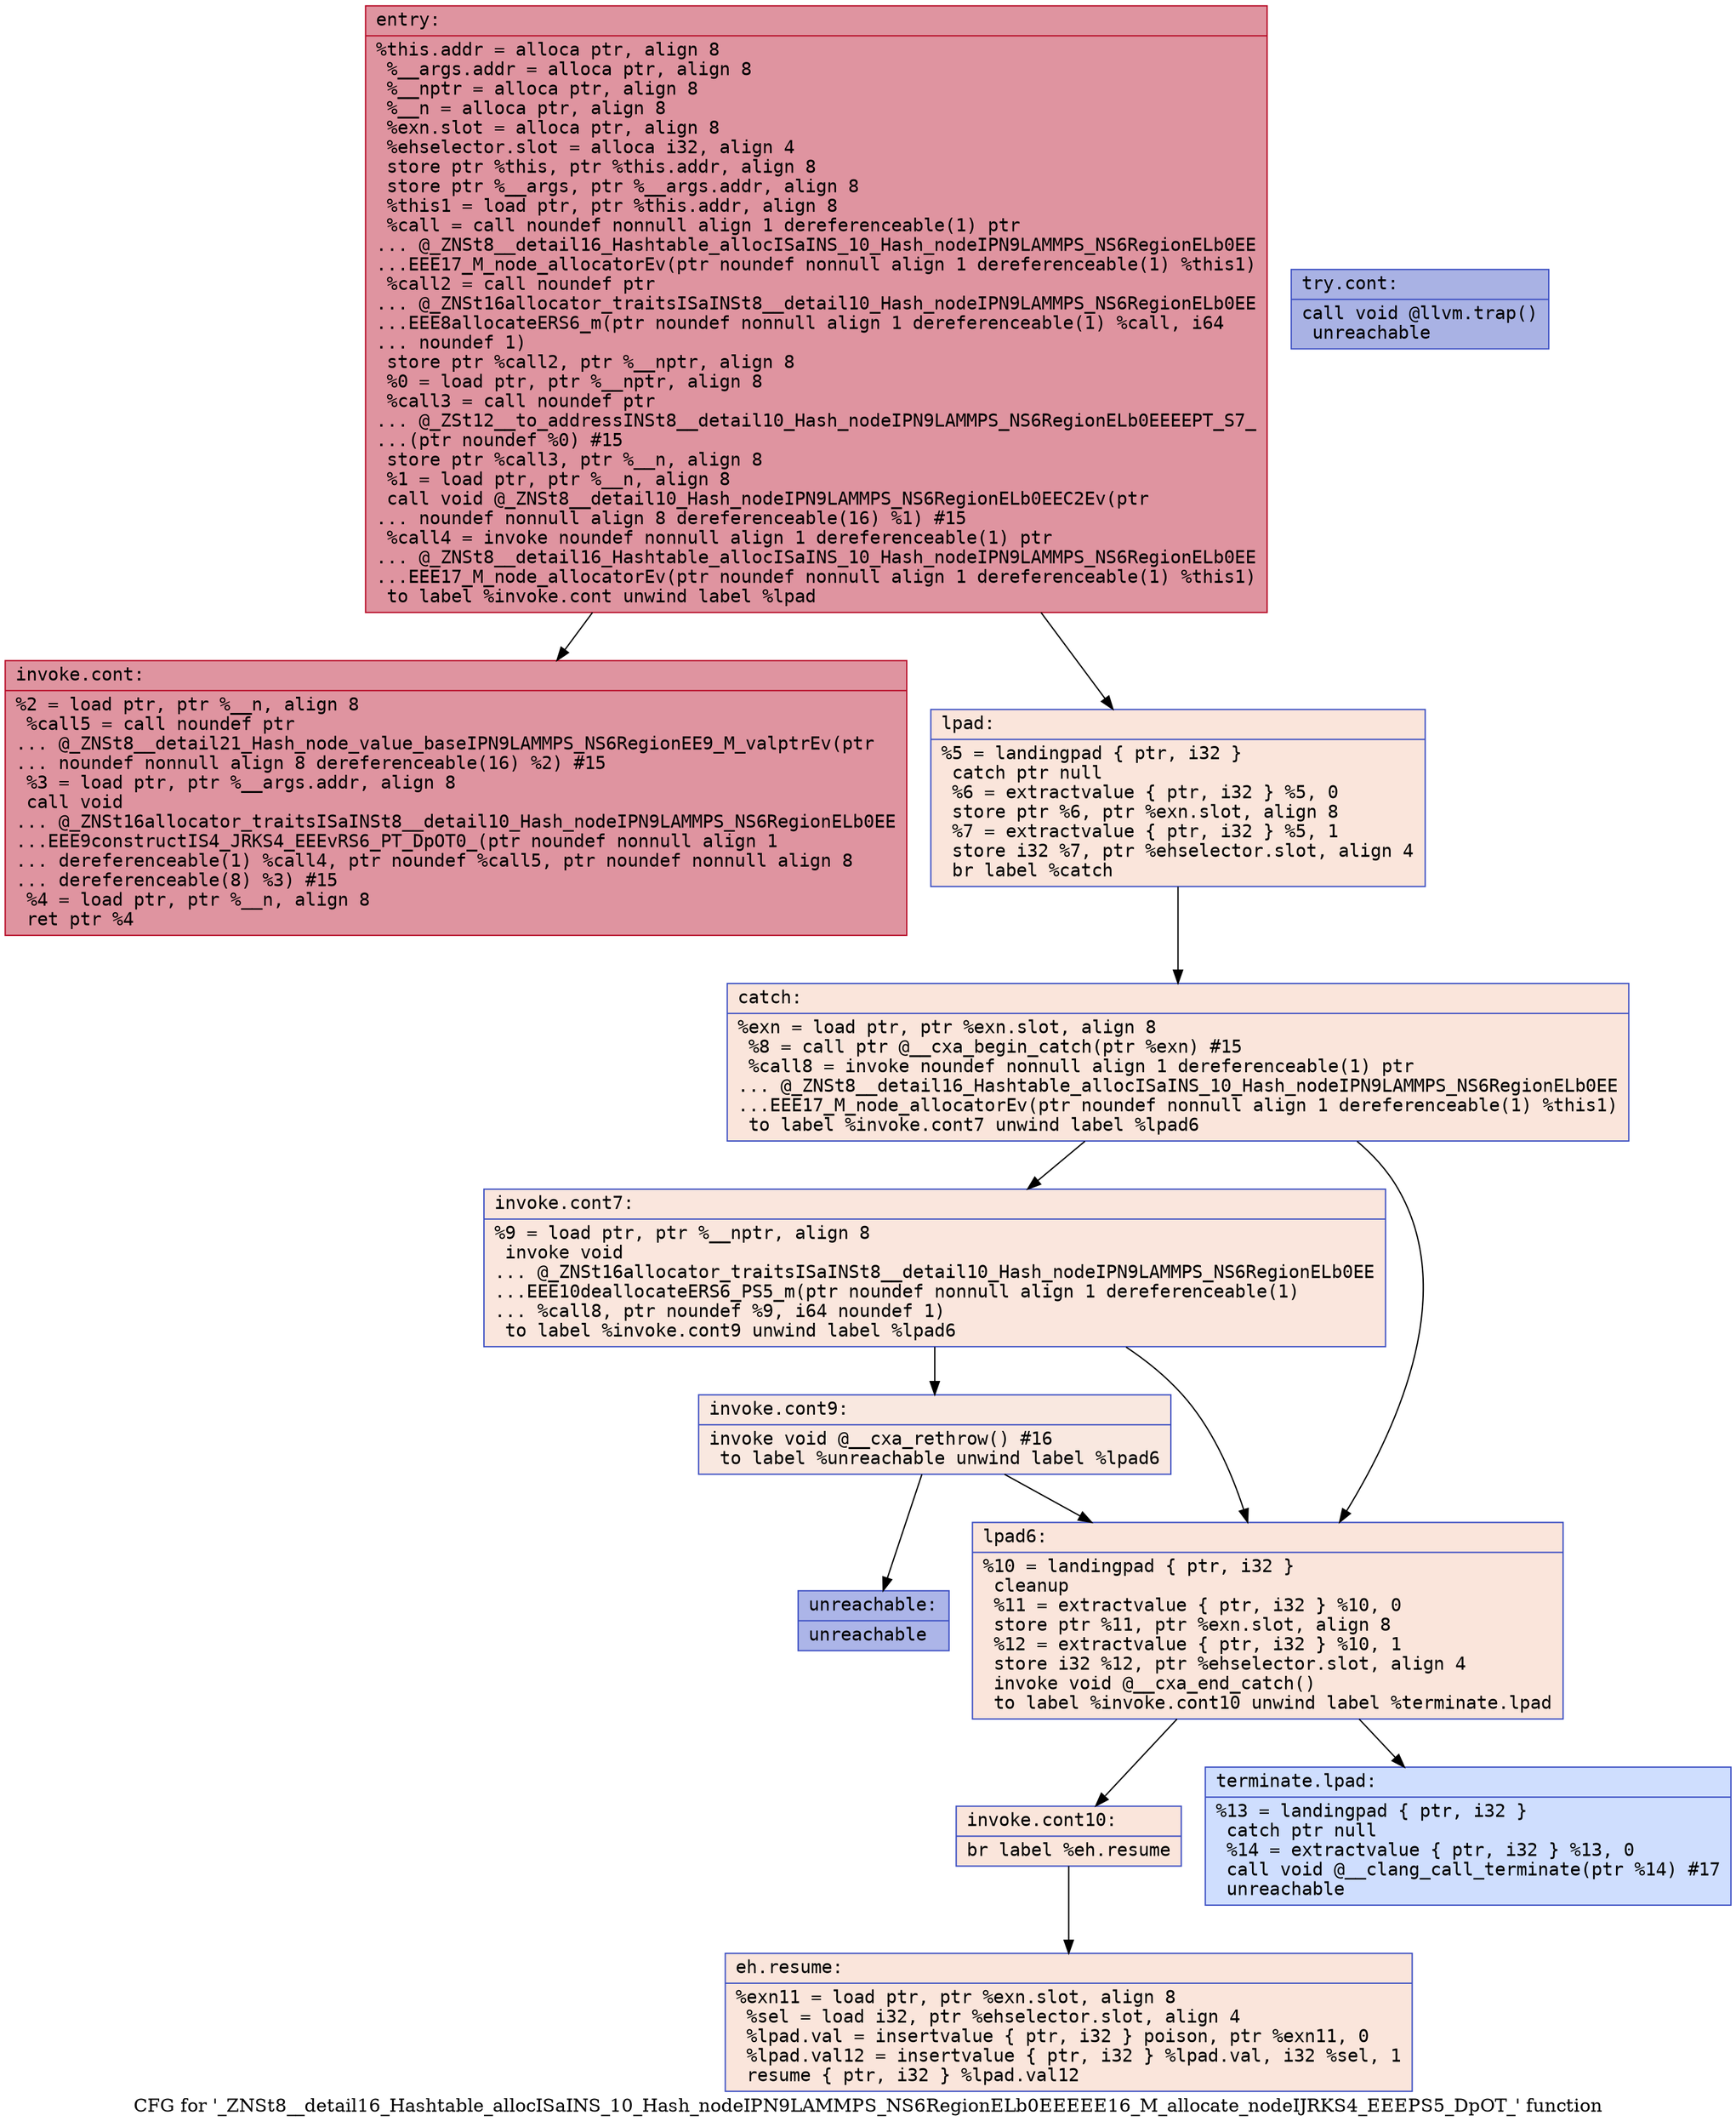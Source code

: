 digraph "CFG for '_ZNSt8__detail16_Hashtable_allocISaINS_10_Hash_nodeIPN9LAMMPS_NS6RegionELb0EEEEE16_M_allocate_nodeIJRKS4_EEEPS5_DpOT_' function" {
	label="CFG for '_ZNSt8__detail16_Hashtable_allocISaINS_10_Hash_nodeIPN9LAMMPS_NS6RegionELb0EEEEE16_M_allocate_nodeIJRKS4_EEEPS5_DpOT_' function";

	Node0x561837f4e920 [shape=record,color="#b70d28ff", style=filled, fillcolor="#b70d2870" fontname="Courier",label="{entry:\l|  %this.addr = alloca ptr, align 8\l  %__args.addr = alloca ptr, align 8\l  %__nptr = alloca ptr, align 8\l  %__n = alloca ptr, align 8\l  %exn.slot = alloca ptr, align 8\l  %ehselector.slot = alloca i32, align 4\l  store ptr %this, ptr %this.addr, align 8\l  store ptr %__args, ptr %__args.addr, align 8\l  %this1 = load ptr, ptr %this.addr, align 8\l  %call = call noundef nonnull align 1 dereferenceable(1) ptr\l... @_ZNSt8__detail16_Hashtable_allocISaINS_10_Hash_nodeIPN9LAMMPS_NS6RegionELb0EE\l...EEE17_M_node_allocatorEv(ptr noundef nonnull align 1 dereferenceable(1) %this1)\l  %call2 = call noundef ptr\l... @_ZNSt16allocator_traitsISaINSt8__detail10_Hash_nodeIPN9LAMMPS_NS6RegionELb0EE\l...EEE8allocateERS6_m(ptr noundef nonnull align 1 dereferenceable(1) %call, i64\l... noundef 1)\l  store ptr %call2, ptr %__nptr, align 8\l  %0 = load ptr, ptr %__nptr, align 8\l  %call3 = call noundef ptr\l... @_ZSt12__to_addressINSt8__detail10_Hash_nodeIPN9LAMMPS_NS6RegionELb0EEEEPT_S7_\l...(ptr noundef %0) #15\l  store ptr %call3, ptr %__n, align 8\l  %1 = load ptr, ptr %__n, align 8\l  call void @_ZNSt8__detail10_Hash_nodeIPN9LAMMPS_NS6RegionELb0EEC2Ev(ptr\l... noundef nonnull align 8 dereferenceable(16) %1) #15\l  %call4 = invoke noundef nonnull align 1 dereferenceable(1) ptr\l... @_ZNSt8__detail16_Hashtable_allocISaINS_10_Hash_nodeIPN9LAMMPS_NS6RegionELb0EE\l...EEE17_M_node_allocatorEv(ptr noundef nonnull align 1 dereferenceable(1) %this1)\l          to label %invoke.cont unwind label %lpad\l}"];
	Node0x561837f4e920 -> Node0x561837f4f690[tooltip="entry -> invoke.cont\nProbability 100.00%" ];
	Node0x561837f4e920 -> Node0x561837f4f970[tooltip="entry -> lpad\nProbability 0.00%" ];
	Node0x561837f4f690 [shape=record,color="#b70d28ff", style=filled, fillcolor="#b70d2870" fontname="Courier",label="{invoke.cont:\l|  %2 = load ptr, ptr %__n, align 8\l  %call5 = call noundef ptr\l... @_ZNSt8__detail21_Hash_node_value_baseIPN9LAMMPS_NS6RegionEE9_M_valptrEv(ptr\l... noundef nonnull align 8 dereferenceable(16) %2) #15\l  %3 = load ptr, ptr %__args.addr, align 8\l  call void\l... @_ZNSt16allocator_traitsISaINSt8__detail10_Hash_nodeIPN9LAMMPS_NS6RegionELb0EE\l...EEE9constructIS4_JRKS4_EEEvRS6_PT_DpOT0_(ptr noundef nonnull align 1\l... dereferenceable(1) %call4, ptr noundef %call5, ptr noundef nonnull align 8\l... dereferenceable(8) %3) #15\l  %4 = load ptr, ptr %__n, align 8\l  ret ptr %4\l}"];
	Node0x561837f4f970 [shape=record,color="#3d50c3ff", style=filled, fillcolor="#f4c5ad70" fontname="Courier",label="{lpad:\l|  %5 = landingpad \{ ptr, i32 \}\l          catch ptr null\l  %6 = extractvalue \{ ptr, i32 \} %5, 0\l  store ptr %6, ptr %exn.slot, align 8\l  %7 = extractvalue \{ ptr, i32 \} %5, 1\l  store i32 %7, ptr %ehselector.slot, align 4\l  br label %catch\l}"];
	Node0x561837f4f970 -> Node0x561837f50320[tooltip="lpad -> catch\nProbability 100.00%" ];
	Node0x561837f50320 [shape=record,color="#3d50c3ff", style=filled, fillcolor="#f4c5ad70" fontname="Courier",label="{catch:\l|  %exn = load ptr, ptr %exn.slot, align 8\l  %8 = call ptr @__cxa_begin_catch(ptr %exn) #15\l  %call8 = invoke noundef nonnull align 1 dereferenceable(1) ptr\l... @_ZNSt8__detail16_Hashtable_allocISaINS_10_Hash_nodeIPN9LAMMPS_NS6RegionELb0EE\l...EEE17_M_node_allocatorEv(ptr noundef nonnull align 1 dereferenceable(1) %this1)\l          to label %invoke.cont7 unwind label %lpad6\l}"];
	Node0x561837f50320 -> Node0x561837f50620[tooltip="catch -> invoke.cont7\nProbability 50.00%" ];
	Node0x561837f50320 -> Node0x561837f50670[tooltip="catch -> lpad6\nProbability 50.00%" ];
	Node0x561837f50620 [shape=record,color="#3d50c3ff", style=filled, fillcolor="#f3c7b170" fontname="Courier",label="{invoke.cont7:\l|  %9 = load ptr, ptr %__nptr, align 8\l  invoke void\l... @_ZNSt16allocator_traitsISaINSt8__detail10_Hash_nodeIPN9LAMMPS_NS6RegionELb0EE\l...EEE10deallocateERS6_PS5_m(ptr noundef nonnull align 1 dereferenceable(1)\l... %call8, ptr noundef %9, i64 noundef 1)\l          to label %invoke.cont9 unwind label %lpad6\l}"];
	Node0x561837f50620 -> Node0x561837f50960[tooltip="invoke.cont7 -> invoke.cont9\nProbability 50.00%" ];
	Node0x561837f50620 -> Node0x561837f50670[tooltip="invoke.cont7 -> lpad6\nProbability 50.00%" ];
	Node0x561837f50960 [shape=record,color="#3d50c3ff", style=filled, fillcolor="#f1ccb870" fontname="Courier",label="{invoke.cont9:\l|  invoke void @__cxa_rethrow() #16\l          to label %unreachable unwind label %lpad6\l}"];
	Node0x561837f50960 -> Node0x561837f50b90[tooltip="invoke.cont9 -> unreachable\nProbability 0.00%" ];
	Node0x561837f50960 -> Node0x561837f50670[tooltip="invoke.cont9 -> lpad6\nProbability 100.00%" ];
	Node0x561837f50670 [shape=record,color="#3d50c3ff", style=filled, fillcolor="#f4c5ad70" fontname="Courier",label="{lpad6:\l|  %10 = landingpad \{ ptr, i32 \}\l          cleanup\l  %11 = extractvalue \{ ptr, i32 \} %10, 0\l  store ptr %11, ptr %exn.slot, align 8\l  %12 = extractvalue \{ ptr, i32 \} %10, 1\l  store i32 %12, ptr %ehselector.slot, align 4\l  invoke void @__cxa_end_catch()\l          to label %invoke.cont10 unwind label %terminate.lpad\l}"];
	Node0x561837f50670 -> Node0x561837f50f80[tooltip="lpad6 -> invoke.cont10\nProbability 100.00%" ];
	Node0x561837f50670 -> Node0x561837f4f430[tooltip="lpad6 -> terminate.lpad\nProbability 0.00%" ];
	Node0x561837f50f80 [shape=record,color="#3d50c3ff", style=filled, fillcolor="#f4c5ad70" fontname="Courier",label="{invoke.cont10:\l|  br label %eh.resume\l}"];
	Node0x561837f50f80 -> Node0x561837f51400[tooltip="invoke.cont10 -> eh.resume\nProbability 100.00%" ];
	Node0x561837f51450 [shape=record,color="#3d50c3ff", style=filled, fillcolor="#3d50c370" fontname="Courier",label="{try.cont:\l|  call void @llvm.trap()\l  unreachable\l}"];
	Node0x561837f51400 [shape=record,color="#3d50c3ff", style=filled, fillcolor="#f4c5ad70" fontname="Courier",label="{eh.resume:\l|  %exn11 = load ptr, ptr %exn.slot, align 8\l  %sel = load i32, ptr %ehselector.slot, align 4\l  %lpad.val = insertvalue \{ ptr, i32 \} poison, ptr %exn11, 0\l  %lpad.val12 = insertvalue \{ ptr, i32 \} %lpad.val, i32 %sel, 1\l  resume \{ ptr, i32 \} %lpad.val12\l}"];
	Node0x561837f4f430 [shape=record,color="#3d50c3ff", style=filled, fillcolor="#93b5fe70" fontname="Courier",label="{terminate.lpad:\l|  %13 = landingpad \{ ptr, i32 \}\l          catch ptr null\l  %14 = extractvalue \{ ptr, i32 \} %13, 0\l  call void @__clang_call_terminate(ptr %14) #17\l  unreachable\l}"];
	Node0x561837f50b90 [shape=record,color="#3d50c3ff", style=filled, fillcolor="#4358cb70" fontname="Courier",label="{unreachable:\l|  unreachable\l}"];
}
